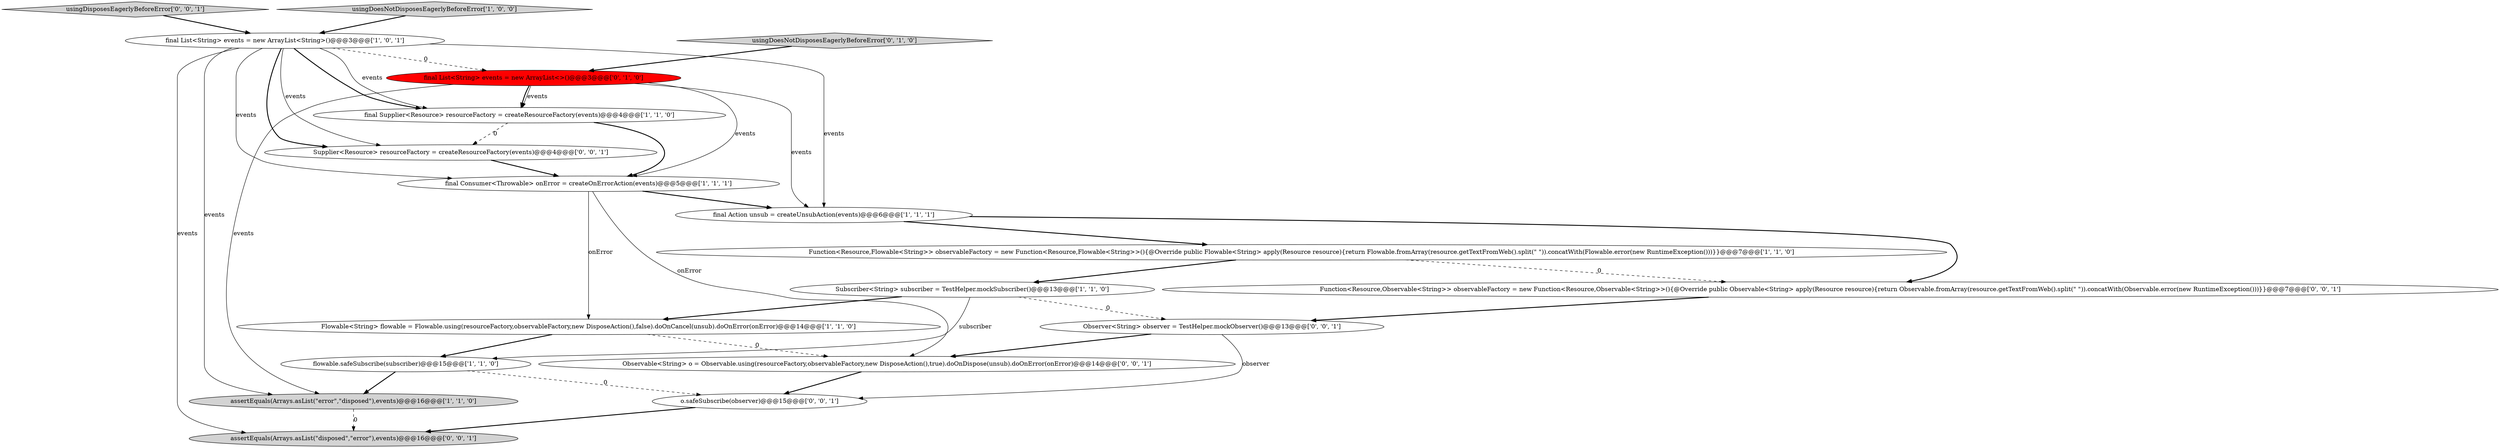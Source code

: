 digraph {
3 [style = filled, label = "flowable.safeSubscribe(subscriber)@@@15@@@['1', '1', '0']", fillcolor = white, shape = ellipse image = "AAA0AAABBB1BBB"];
9 [style = filled, label = "final Action unsub = createUnsubAction(events)@@@6@@@['1', '1', '1']", fillcolor = white, shape = ellipse image = "AAA0AAABBB1BBB"];
15 [style = filled, label = "usingDisposesEagerlyBeforeError['0', '0', '1']", fillcolor = lightgray, shape = diamond image = "AAA0AAABBB3BBB"];
11 [style = filled, label = "usingDoesNotDisposesEagerlyBeforeError['0', '1', '0']", fillcolor = lightgray, shape = diamond image = "AAA0AAABBB2BBB"];
4 [style = filled, label = "usingDoesNotDisposesEagerlyBeforeError['1', '0', '0']", fillcolor = lightgray, shape = diamond image = "AAA0AAABBB1BBB"];
2 [style = filled, label = "assertEquals(Arrays.asList(\"error\",\"disposed\"),events)@@@16@@@['1', '1', '0']", fillcolor = lightgray, shape = ellipse image = "AAA0AAABBB1BBB"];
14 [style = filled, label = "Observer<String> observer = TestHelper.mockObserver()@@@13@@@['0', '0', '1']", fillcolor = white, shape = ellipse image = "AAA0AAABBB3BBB"];
6 [style = filled, label = "Subscriber<String> subscriber = TestHelper.mockSubscriber()@@@13@@@['1', '1', '0']", fillcolor = white, shape = ellipse image = "AAA0AAABBB1BBB"];
12 [style = filled, label = "assertEquals(Arrays.asList(\"disposed\",\"error\"),events)@@@16@@@['0', '0', '1']", fillcolor = lightgray, shape = ellipse image = "AAA0AAABBB3BBB"];
7 [style = filled, label = "final List<String> events = new ArrayList<String>()@@@3@@@['1', '0', '1']", fillcolor = white, shape = ellipse image = "AAA0AAABBB1BBB"];
13 [style = filled, label = "Supplier<Resource> resourceFactory = createResourceFactory(events)@@@4@@@['0', '0', '1']", fillcolor = white, shape = ellipse image = "AAA0AAABBB3BBB"];
8 [style = filled, label = "Function<Resource,Flowable<String>> observableFactory = new Function<Resource,Flowable<String>>(){@Override public Flowable<String> apply(Resource resource){return Flowable.fromArray(resource.getTextFromWeb().split(\" \")).concatWith(Flowable.error(new RuntimeException()))}}@@@7@@@['1', '1', '0']", fillcolor = white, shape = ellipse image = "AAA0AAABBB1BBB"];
5 [style = filled, label = "final Supplier<Resource> resourceFactory = createResourceFactory(events)@@@4@@@['1', '1', '0']", fillcolor = white, shape = ellipse image = "AAA0AAABBB1BBB"];
1 [style = filled, label = "Flowable<String> flowable = Flowable.using(resourceFactory,observableFactory,new DisposeAction(),false).doOnCancel(unsub).doOnError(onError)@@@14@@@['1', '1', '0']", fillcolor = white, shape = ellipse image = "AAA0AAABBB1BBB"];
17 [style = filled, label = "Observable<String> o = Observable.using(resourceFactory,observableFactory,new DisposeAction(),true).doOnDispose(unsub).doOnError(onError)@@@14@@@['0', '0', '1']", fillcolor = white, shape = ellipse image = "AAA0AAABBB3BBB"];
0 [style = filled, label = "final Consumer<Throwable> onError = createOnErrorAction(events)@@@5@@@['1', '1', '1']", fillcolor = white, shape = ellipse image = "AAA0AAABBB1BBB"];
16 [style = filled, label = "Function<Resource,Observable<String>> observableFactory = new Function<Resource,Observable<String>>(){@Override public Observable<String> apply(Resource resource){return Observable.fromArray(resource.getTextFromWeb().split(\" \")).concatWith(Observable.error(new RuntimeException()))}}@@@7@@@['0', '0', '1']", fillcolor = white, shape = ellipse image = "AAA0AAABBB3BBB"];
10 [style = filled, label = "final List<String> events = new ArrayList<>()@@@3@@@['0', '1', '0']", fillcolor = red, shape = ellipse image = "AAA1AAABBB2BBB"];
18 [style = filled, label = "o.safeSubscribe(observer)@@@15@@@['0', '0', '1']", fillcolor = white, shape = ellipse image = "AAA0AAABBB3BBB"];
7->13 [style = bold, label=""];
5->13 [style = dashed, label="0"];
7->2 [style = solid, label="events"];
7->0 [style = solid, label="events"];
0->9 [style = bold, label=""];
8->16 [style = dashed, label="0"];
15->7 [style = bold, label=""];
7->12 [style = solid, label="events"];
3->18 [style = dashed, label="0"];
0->17 [style = solid, label="onError"];
7->5 [style = solid, label="events"];
14->18 [style = solid, label="observer"];
1->3 [style = bold, label=""];
18->12 [style = bold, label=""];
14->17 [style = bold, label=""];
10->5 [style = solid, label="events"];
8->6 [style = bold, label=""];
6->14 [style = dashed, label="0"];
10->9 [style = solid, label="events"];
9->8 [style = bold, label=""];
9->16 [style = bold, label=""];
4->7 [style = bold, label=""];
6->1 [style = bold, label=""];
7->13 [style = solid, label="events"];
2->12 [style = dashed, label="0"];
10->2 [style = solid, label="events"];
7->5 [style = bold, label=""];
1->17 [style = dashed, label="0"];
10->5 [style = bold, label=""];
6->3 [style = solid, label="subscriber"];
5->0 [style = bold, label=""];
3->2 [style = bold, label=""];
11->10 [style = bold, label=""];
16->14 [style = bold, label=""];
7->10 [style = dashed, label="0"];
0->1 [style = solid, label="onError"];
7->9 [style = solid, label="events"];
17->18 [style = bold, label=""];
13->0 [style = bold, label=""];
10->0 [style = solid, label="events"];
}

